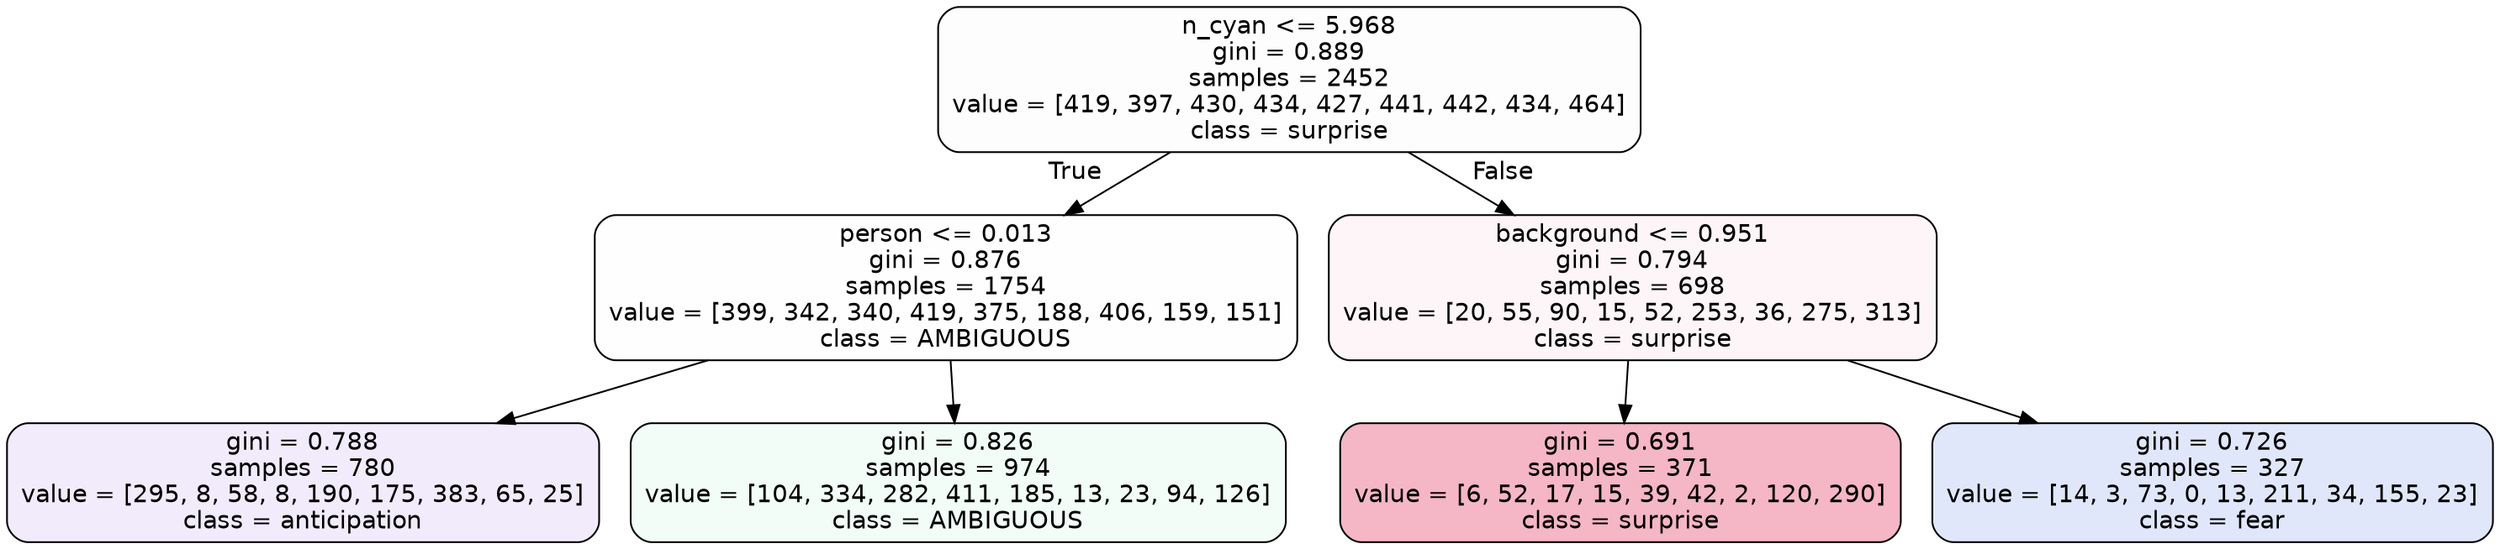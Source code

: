 digraph Tree {
node [shape=box, style="filled, rounded", color="black", fontname=helvetica] ;
edge [fontname=helvetica] ;
0 [label="n_cyan <= 5.968\ngini = 0.889\nsamples = 2452\nvalue = [419, 397, 430, 434, 427, 441, 442, 434, 464]\nclass = surprise", fillcolor="#e5396402"] ;
1 [label="person <= 0.013\ngini = 0.876\nsamples = 1754\nvalue = [399, 342, 340, 419, 375, 188, 406, 159, 151]\nclass = AMBIGUOUS", fillcolor="#39e58101"] ;
0 -> 1 [labeldistance=2.5, labelangle=45, headlabel="True"] ;
2 [label="gini = 0.788\nsamples = 780\nvalue = [295, 8, 58, 8, 190, 175, 383, 65, 25]\nclass = anticipation", fillcolor="#8139e519"] ;
1 -> 2 ;
3 [label="gini = 0.826\nsamples = 974\nvalue = [104, 334, 282, 411, 185, 13, 23, 94, 126]\nclass = AMBIGUOUS", fillcolor="#39e58110"] ;
1 -> 3 ;
4 [label="background <= 0.951\ngini = 0.794\nsamples = 698\nvalue = [20, 55, 90, 15, 52, 253, 36, 275, 313]\nclass = surprise", fillcolor="#e539640c"] ;
0 -> 4 [labeldistance=2.5, labelangle=-45, headlabel="False"] ;
5 [label="gini = 0.691\nsamples = 371\nvalue = [6, 52, 17, 15, 39, 42, 2, 120, 290]\nclass = surprise", fillcolor="#e539645e"] ;
4 -> 5 ;
6 [label="gini = 0.726\nsamples = 327\nvalue = [14, 3, 73, 0, 13, 211, 34, 155, 23]\nclass = fear", fillcolor="#3964e526"] ;
4 -> 6 ;
}